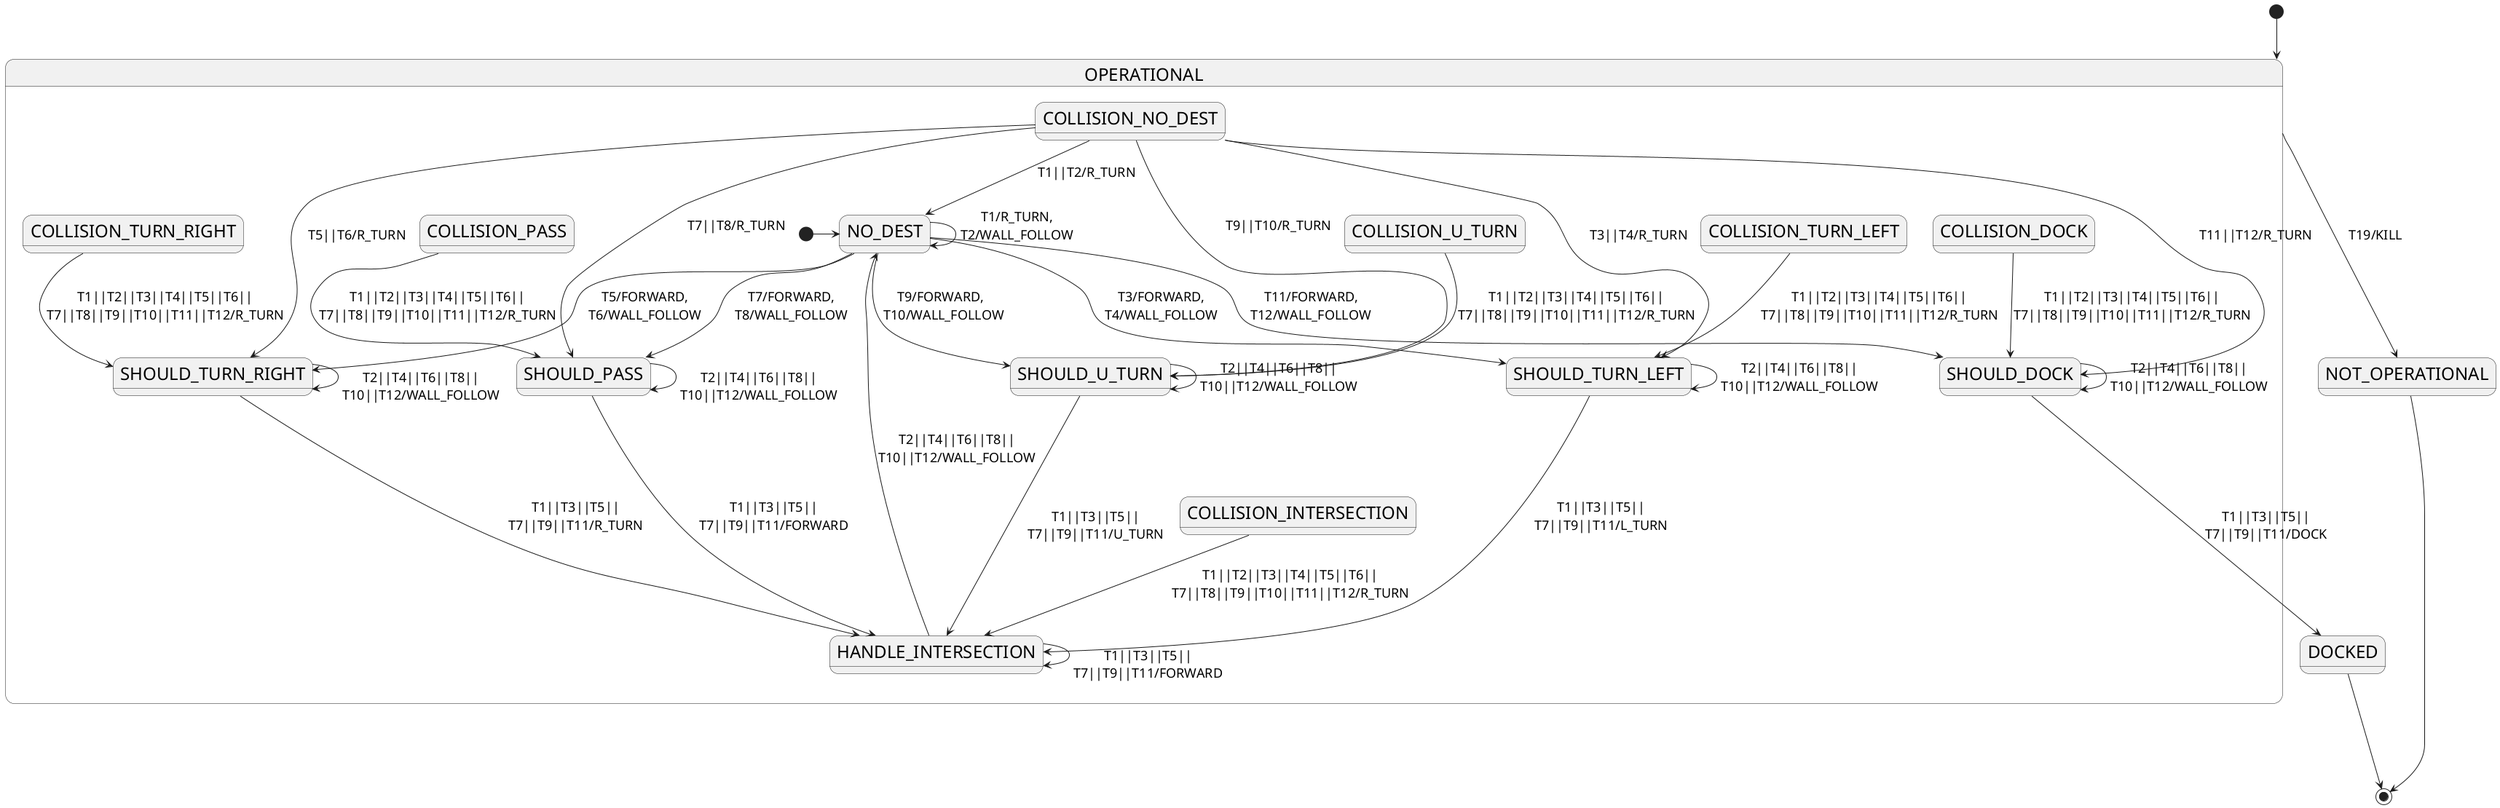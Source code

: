 @startuml state_machine_no_collision
<style>
stateDiagram {
  FontSize 24
  arrow {
    FontSize 18
  }
}
</style>

[*] --> OPERATIONAL

OPERATIONAL ---> NOT_OPERATIONAL: T19/KILL
NOT_OPERATIONAL ---> [*]
DOCKED ---> [*]

state OPERATIONAL {
[*]-> NO_DEST

NO_DEST --> NO_DEST: T1/R_TURN,\nT2/WALL_FOLLOW\n
NO_DEST --> SHOULD_TURN_LEFT: T3/FORWARD,\nT4/WALL_FOLLOW
NO_DEST --> SHOULD_TURN_RIGHT: T5/FORWARD,\nT6/WALL_FOLLOW
NO_DEST --> SHOULD_PASS: T7/FORWARD,\nT8/WALL_FOLLOW
NO_DEST --> SHOULD_U_TURN: T9/FORWARD,\t\t\t\nT10/WALL_FOLLOW\t\t\t
NO_DEST --> SHOULD_DOCK: T11/FORWARD,\t\t\t\nT12/WALL_FOLLOW\t\t\t


SHOULD_TURN_LEFT --> SHOULD_TURN_LEFT: T2||T4||T6||T8||\nT10||T12/WALL_FOLLOW
SHOULD_TURN_LEFT --> HANDLE_INTERSECTION: T1||T3||T5||\nT7||T9||T11/L_TURN

SHOULD_TURN_RIGHT --> SHOULD_TURN_RIGHT: \nT2||T4||T6||T8||\nT10||T12/WALL_FOLLOW
SHOULD_TURN_RIGHT --> HANDLE_INTERSECTION: T1||T3||T5||\nT7||T9||T11/R_TURN

SHOULD_PASS --> SHOULD_PASS: \nT2||T4||T6||T8||\nT10||T12/WALL_FOLLOW
SHOULD_PASS --> HANDLE_INTERSECTION: T1||T3||T5||\nT7||T9||T11/FORWARD

SHOULD_U_TURN--> SHOULD_U_TURN: T2||T4||T6||T8||\nT10||T12/WALL_FOLLOW
SHOULD_U_TURN ---> HANDLE_INTERSECTION: \nT1||T3||T5||\nT7||T9||T11/U_TURN

SHOULD_DOCK --> SHOULD_DOCK: T2||T4||T6||T8||\nT10||T12/WALL_FOLLOW
SHOULD_DOCK ---> DOCKED: \nT1||T3||T5||\nT7||T9||T11/DOCK

HANDLE_INTERSECTION --> NO_DEST: T2||T4||T6||T8||\nT10||T12/WALL_FOLLOW
HANDLE_INTERSECTION --> HANDLE_INTERSECTION: \nT1||T3||T5||\nT7||T9||T11/FORWARD

COLLISION_NO_DEST --> NO_DEST: T1||T2/R_TURN
COLLISION_NO_DEST --> SHOULD_TURN_LEFT: T3||T4/R_TURN
COLLISION_NO_DEST --> SHOULD_TURN_RIGHT: T5||T6/R_TURN
COLLISION_NO_DEST --> SHOULD_PASS: T7||T8/R_TURN\n
COLLISION_NO_DEST --> SHOULD_U_TURN: T9||T10/R_TURN\n
COLLISION_NO_DEST --> SHOULD_DOCK: T11||T12/R_TURN


COLLISION_TURN_LEFT --> SHOULD_TURN_LEFT: T1||T2||T3||T4||T5||T6||\nT7||T8||T9||T10||T11||T12/R_TURN

COLLISION_TURN_RIGHT --> SHOULD_TURN_RIGHT: T1||T2||T3||T4||T5||T6||\nT7||T8||T9||T10||T11||T12/R_TURN

COLLISION_PASS --> SHOULD_PASS: T1||T2||T3||T4||T5||T6||\nT7||T8||T9||T10||T11||T12/R_TURN

COLLISION_U_TURN --> SHOULD_U_TURN: T1||T2||T3||T4||T5||T6||\nT7||T8||T9||T10||T11||T12/R_TURN

COLLISION_DOCK --> SHOULD_DOCK: T1||T2||T3||T4||T5||T6||\nT7||T8||T9||T10||T11||T12/R_TURN

COLLISION_INTERSECTION --> HANDLE_INTERSECTION: T1||T2||T3||T4||T5||T6||\nT7||T8||T9||T10||T11||T12/R_TURN
}
@enduml
